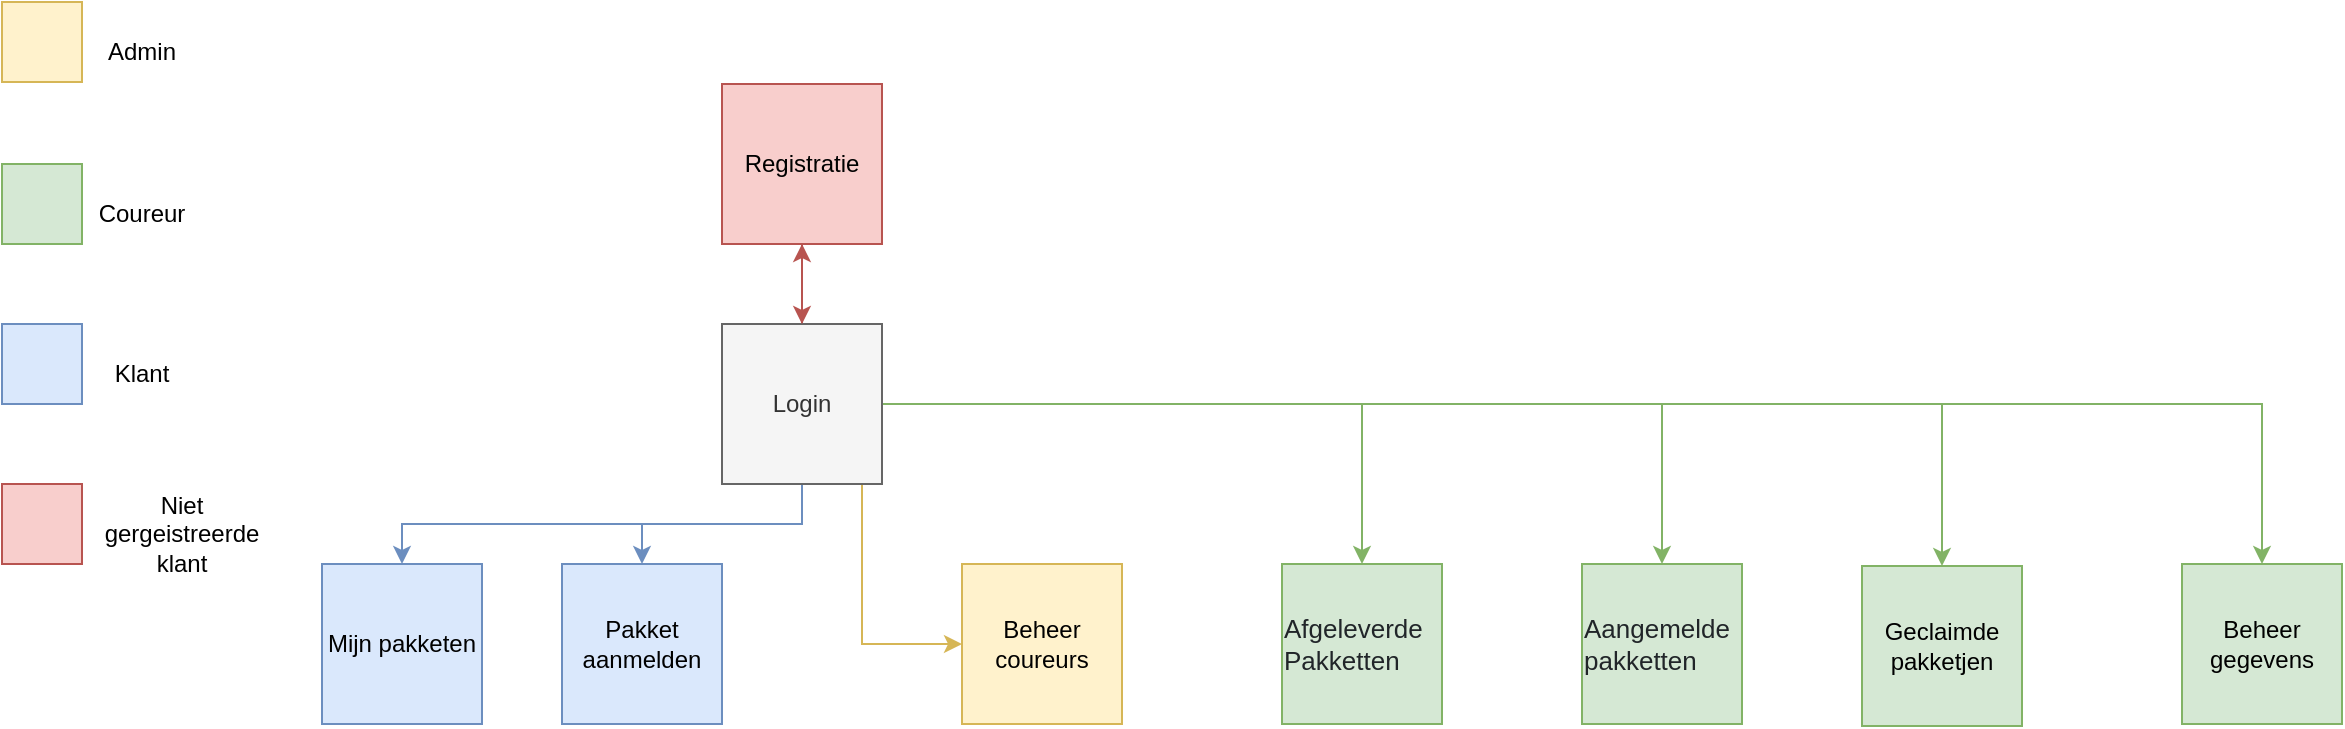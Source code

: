 <mxfile version="18.0.6" type="device"><diagram id="u_fw12qA8wLa3LrhGMNa" name="Pagina-1"><mxGraphModel dx="1289" dy="2034" grid="1" gridSize="10" guides="1" tooltips="1" connect="1" arrows="1" fold="1" page="1" pageScale="1" pageWidth="827" pageHeight="1169" math="0" shadow="0"><root><mxCell id="0"/><mxCell id="1" parent="0"/><mxCell id="XfPM4m-0vSBkU83kWW11-19" style="edgeStyle=orthogonalEdgeStyle;rounded=0;orthogonalLoop=1;jettySize=auto;html=1;fontColor=none;fillColor=#fff2cc;strokeColor=#d6b656;" parent="1" source="XfPM4m-0vSBkU83kWW11-5" target="XfPM4m-0vSBkU83kWW11-7" edge="1"><mxGeometry relative="1" as="geometry"><Array as="points"><mxPoint x="190" y="320"/></Array></mxGeometry></mxCell><mxCell id="XfPM4m-0vSBkU83kWW11-25" style="edgeStyle=orthogonalEdgeStyle;rounded=0;orthogonalLoop=1;jettySize=auto;html=1;fontColor=none;fillColor=#f8cecc;strokeColor=#b85450;" parent="1" source="XfPM4m-0vSBkU83kWW11-5" target="XfPM4m-0vSBkU83kWW11-20" edge="1"><mxGeometry relative="1" as="geometry"/></mxCell><mxCell id="XfPM4m-0vSBkU83kWW11-28" style="edgeStyle=orthogonalEdgeStyle;rounded=0;orthogonalLoop=1;jettySize=auto;html=1;entryX=0.5;entryY=0;entryDx=0;entryDy=0;fontColor=none;fillColor=#dae8fc;strokeColor=#6c8ebf;" parent="1" source="XfPM4m-0vSBkU83kWW11-5" target="XfPM4m-0vSBkU83kWW11-26" edge="1"><mxGeometry relative="1" as="geometry"/></mxCell><mxCell id="XfPM4m-0vSBkU83kWW11-29" style="edgeStyle=orthogonalEdgeStyle;rounded=0;orthogonalLoop=1;jettySize=auto;html=1;entryX=0.5;entryY=0;entryDx=0;entryDy=0;fontColor=none;fillColor=#dae8fc;strokeColor=#6c8ebf;" parent="1" source="XfPM4m-0vSBkU83kWW11-5" target="XfPM4m-0vSBkU83kWW11-27" edge="1"><mxGeometry relative="1" as="geometry"><Array as="points"><mxPoint x="160" y="260"/><mxPoint x="-40" y="260"/></Array></mxGeometry></mxCell><mxCell id="XfPM4m-0vSBkU83kWW11-34" style="edgeStyle=orthogonalEdgeStyle;rounded=0;orthogonalLoop=1;jettySize=auto;html=1;fontColor=none;fillColor=#d5e8d4;strokeColor=#82b366;" parent="1" source="XfPM4m-0vSBkU83kWW11-5" target="XfPM4m-0vSBkU83kWW11-32" edge="1"><mxGeometry relative="1" as="geometry"/></mxCell><mxCell id="7GoEwjy7FrcbH4l4VFY2-2" style="edgeStyle=orthogonalEdgeStyle;rounded=0;orthogonalLoop=1;jettySize=auto;html=1;fillColor=#d5e8d4;strokeColor=#82b366;" parent="1" source="XfPM4m-0vSBkU83kWW11-5" target="7GoEwjy7FrcbH4l4VFY2-1" edge="1"><mxGeometry relative="1" as="geometry"/></mxCell><mxCell id="7GoEwjy7FrcbH4l4VFY2-8" style="edgeStyle=orthogonalEdgeStyle;rounded=0;orthogonalLoop=1;jettySize=auto;html=1;fontSize=13;fillColor=#fff2cc;strokeColor=none;" parent="1" source="XfPM4m-0vSBkU83kWW11-5" target="7GoEwjy7FrcbH4l4VFY2-5" edge="1"><mxGeometry relative="1" as="geometry"><Array as="points"><mxPoint x="440" y="220"/></Array></mxGeometry></mxCell><mxCell id="7GoEwjy7FrcbH4l4VFY2-11" style="edgeStyle=orthogonalEdgeStyle;rounded=0;orthogonalLoop=1;jettySize=auto;html=1;fontSize=13;fillColor=#d5e8d4;strokeColor=#82b366;" parent="1" source="XfPM4m-0vSBkU83kWW11-5" target="7GoEwjy7FrcbH4l4VFY2-5" edge="1"><mxGeometry relative="1" as="geometry"/></mxCell><mxCell id="7ZTFX7b11RVpnevgXdev-1" style="edgeStyle=orthogonalEdgeStyle;rounded=0;orthogonalLoop=1;jettySize=auto;html=1;fillColor=#d5e8d4;strokeColor=#82b366;" parent="1" source="XfPM4m-0vSBkU83kWW11-5" target="7GoEwjy7FrcbH4l4VFY2-7" edge="1"><mxGeometry relative="1" as="geometry"/></mxCell><mxCell id="XfPM4m-0vSBkU83kWW11-5" value="Login" style="rounded=0;whiteSpace=wrap;html=1;fillColor=#f5f5f5;fontColor=#333333;strokeColor=#666666;" parent="1" vertex="1"><mxGeometry x="120" y="160" width="80" height="80" as="geometry"/></mxCell><mxCell id="XfPM4m-0vSBkU83kWW11-7" value="Beheer coureurs" style="rounded=0;whiteSpace=wrap;html=1;fillColor=#fff2cc;strokeColor=#d6b656;" parent="1" vertex="1"><mxGeometry x="240" y="280" width="80" height="80" as="geometry"/></mxCell><mxCell id="XfPM4m-0vSBkU83kWW11-8" value="" style="rounded=0;whiteSpace=wrap;html=1;fillColor=#fff2cc;strokeColor=#d6b656;" parent="1" vertex="1"><mxGeometry x="-240" y="-1" width="40" height="40" as="geometry"/></mxCell><mxCell id="XfPM4m-0vSBkU83kWW11-9" value="Admin" style="text;html=1;strokeColor=none;fillColor=none;align=center;verticalAlign=middle;whiteSpace=wrap;rounded=0;fontColor=none;" parent="1" vertex="1"><mxGeometry x="-200" y="9" width="60" height="30" as="geometry"/></mxCell><mxCell id="XfPM4m-0vSBkU83kWW11-10" value="Coureur" style="text;html=1;strokeColor=none;fillColor=none;align=center;verticalAlign=middle;whiteSpace=wrap;rounded=0;fontColor=none;" parent="1" vertex="1"><mxGeometry x="-200" y="90" width="60" height="30" as="geometry"/></mxCell><mxCell id="XfPM4m-0vSBkU83kWW11-11" value="" style="rounded=0;whiteSpace=wrap;html=1;fillColor=#d5e8d4;strokeColor=#82b366;" parent="1" vertex="1"><mxGeometry x="-240" y="80" width="40" height="40" as="geometry"/></mxCell><mxCell id="XfPM4m-0vSBkU83kWW11-12" value="Klant" style="text;html=1;strokeColor=none;fillColor=none;align=center;verticalAlign=middle;whiteSpace=wrap;rounded=0;fontColor=none;" parent="1" vertex="1"><mxGeometry x="-200" y="170" width="60" height="30" as="geometry"/></mxCell><mxCell id="XfPM4m-0vSBkU83kWW11-13" value="" style="rounded=0;whiteSpace=wrap;html=1;fillColor=#dae8fc;strokeColor=#6c8ebf;" parent="1" vertex="1"><mxGeometry x="-240" y="160" width="40" height="40" as="geometry"/></mxCell><mxCell id="XfPM4m-0vSBkU83kWW11-14" value="Niet gergeistreerde klant" style="text;html=1;strokeColor=none;fillColor=none;align=center;verticalAlign=middle;whiteSpace=wrap;rounded=0;fontColor=none;" parent="1" vertex="1"><mxGeometry x="-180" y="250" width="60" height="30" as="geometry"/></mxCell><mxCell id="XfPM4m-0vSBkU83kWW11-15" value="" style="rounded=0;whiteSpace=wrap;html=1;fillColor=#f8cecc;strokeColor=#b85450;" parent="1" vertex="1"><mxGeometry x="-240" y="240" width="40" height="40" as="geometry"/></mxCell><mxCell id="XfPM4m-0vSBkU83kWW11-24" style="edgeStyle=orthogonalEdgeStyle;rounded=0;orthogonalLoop=1;jettySize=auto;html=1;entryX=0.5;entryY=0;entryDx=0;entryDy=0;fontColor=none;fillColor=#f8cecc;strokeColor=#b85450;" parent="1" source="XfPM4m-0vSBkU83kWW11-20" target="XfPM4m-0vSBkU83kWW11-5" edge="1"><mxGeometry relative="1" as="geometry"/></mxCell><mxCell id="XfPM4m-0vSBkU83kWW11-20" value="Registratie" style="rounded=0;whiteSpace=wrap;html=1;fillColor=#f8cecc;strokeColor=#b85450;" parent="1" vertex="1"><mxGeometry x="120" y="40" width="80" height="80" as="geometry"/></mxCell><mxCell id="XfPM4m-0vSBkU83kWW11-26" value="Pakket aanmelden" style="rounded=0;whiteSpace=wrap;html=1;fillColor=#dae8fc;strokeColor=#6c8ebf;" parent="1" vertex="1"><mxGeometry x="40" y="280" width="80" height="80" as="geometry"/></mxCell><mxCell id="XfPM4m-0vSBkU83kWW11-27" value="Mijn pakketen" style="rounded=0;whiteSpace=wrap;html=1;fillColor=#dae8fc;strokeColor=#6c8ebf;" parent="1" vertex="1"><mxGeometry x="-80" y="280" width="80" height="80" as="geometry"/></mxCell><mxCell id="XfPM4m-0vSBkU83kWW11-32" value="Geclaimde pakketjen" style="rounded=0;whiteSpace=wrap;html=1;fillColor=#d5e8d4;strokeColor=#82b366;" parent="1" vertex="1"><mxGeometry x="690" y="281" width="80" height="80" as="geometry"/></mxCell><mxCell id="7GoEwjy7FrcbH4l4VFY2-1" value="Beheer gegevens" style="rounded=0;whiteSpace=wrap;html=1;fillColor=#d5e8d4;strokeColor=#82b366;" parent="1" vertex="1"><mxGeometry x="850" y="280" width="80" height="80" as="geometry"/></mxCell><mxCell id="7GoEwjy7FrcbH4l4VFY2-5" value="&lt;div class=&quot;collapse navbar-collapse&quot; id=&quot;navbarNavDropdown&quot; style=&quot;box-sizing: border-box ; align-items: center ; color: rgb(33 , 37 , 41) ; font-size: 13px ; text-align: left ; display: flex&quot;&gt;&lt;ul class=&quot;navbar-nav&quot; style=&quot;box-sizing: border-box ; margin-top: 0px ; margin-bottom: 0px ; display: flex ; flex-direction: row ; padding-left: 0px ; list-style: none&quot;&gt;&lt;li class=&quot;nav-item active&quot; style=&quot;box-sizing: border-box&quot;&gt;&lt;div&gt;Afgeleverde Pakketten&lt;/div&gt;&lt;/li&gt;&lt;/ul&gt;&lt;/div&gt;&lt;div class=&quot;collapse navbar-collapse&quot; id=&quot;navbarNavDropdown&quot; style=&quot;box-sizing: border-box ; align-items: center ; color: rgb(33 , 37 , 41) ; font-family: , &amp;#34;blinkmacsystemfont&amp;#34; , &amp;#34;segoe ui&amp;#34; , &amp;#34;roboto&amp;#34; , &amp;#34;helvetica neue&amp;#34; , &amp;#34;arial&amp;#34; , sans-serif , &amp;#34;apple color emoji&amp;#34; , &amp;#34;segoe ui emoji&amp;#34; , &amp;#34;segoe ui symbol&amp;#34; ; font-size: 16px ; text-align: left ; display: flex&quot;&gt;&lt;ul class=&quot;navbar-nav&quot; style=&quot;box-sizing: border-box ; margin-top: 0px ; margin-bottom: 0px ; display: flex ; flex-direction: row ; padding-left: 0px ; list-style: none&quot;&gt;&lt;li class=&quot;nav-item active&quot; style=&quot;box-sizing: border-box&quot;&gt;&lt;/li&gt;&lt;/ul&gt;&lt;/div&gt;" style="rounded=0;whiteSpace=wrap;html=1;fillColor=#d5e8d4;strokeColor=#82b366;" parent="1" vertex="1"><mxGeometry x="400" y="280" width="80" height="80" as="geometry"/></mxCell><mxCell id="7GoEwjy7FrcbH4l4VFY2-7" value="&lt;div class=&quot;collapse navbar-collapse&quot; id=&quot;navbarNavDropdown&quot; style=&quot;box-sizing: border-box ; align-items: center ; color: rgb(33 , 37 , 41) ; font-size: 13px ; text-align: left ; display: flex&quot;&gt;&lt;ul class=&quot;navbar-nav&quot; style=&quot;box-sizing: border-box ; margin-top: 0px ; margin-bottom: 0px ; display: flex ; flex-direction: row ; padding-left: 0px ; list-style: none&quot;&gt;&lt;li class=&quot;nav-item active&quot; style=&quot;box-sizing: border-box&quot;&gt;&lt;div&gt;Aangemelde pakketten&lt;/div&gt;&lt;/li&gt;&lt;/ul&gt;&lt;/div&gt;&lt;div class=&quot;collapse navbar-collapse&quot; id=&quot;navbarNavDropdown&quot; style=&quot;box-sizing: border-box ; align-items: center ; color: rgb(33 , 37 , 41) ; font-family: , &amp;#34;blinkmacsystemfont&amp;#34; , &amp;#34;segoe ui&amp;#34; , &amp;#34;roboto&amp;#34; , &amp;#34;helvetica neue&amp;#34; , &amp;#34;arial&amp;#34; , sans-serif , &amp;#34;apple color emoji&amp;#34; , &amp;#34;segoe ui emoji&amp;#34; , &amp;#34;segoe ui symbol&amp;#34; ; font-size: 16px ; text-align: left ; display: flex&quot;&gt;&lt;ul class=&quot;navbar-nav&quot; style=&quot;box-sizing: border-box ; margin-top: 0px ; margin-bottom: 0px ; display: flex ; flex-direction: row ; padding-left: 0px ; list-style: none&quot;&gt;&lt;li class=&quot;nav-item active&quot; style=&quot;box-sizing: border-box&quot;&gt;&lt;/li&gt;&lt;/ul&gt;&lt;/div&gt;" style="rounded=0;whiteSpace=wrap;html=1;fillColor=#d5e8d4;strokeColor=#82b366;" parent="1" vertex="1"><mxGeometry x="550" y="280" width="80" height="80" as="geometry"/></mxCell></root></mxGraphModel></diagram></mxfile>